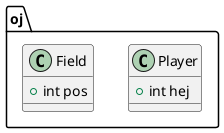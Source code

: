 @startuml
package oj {
    class Player{
        + int hej
    }
    class Field{
        + int pos
    }
}

@enduml

